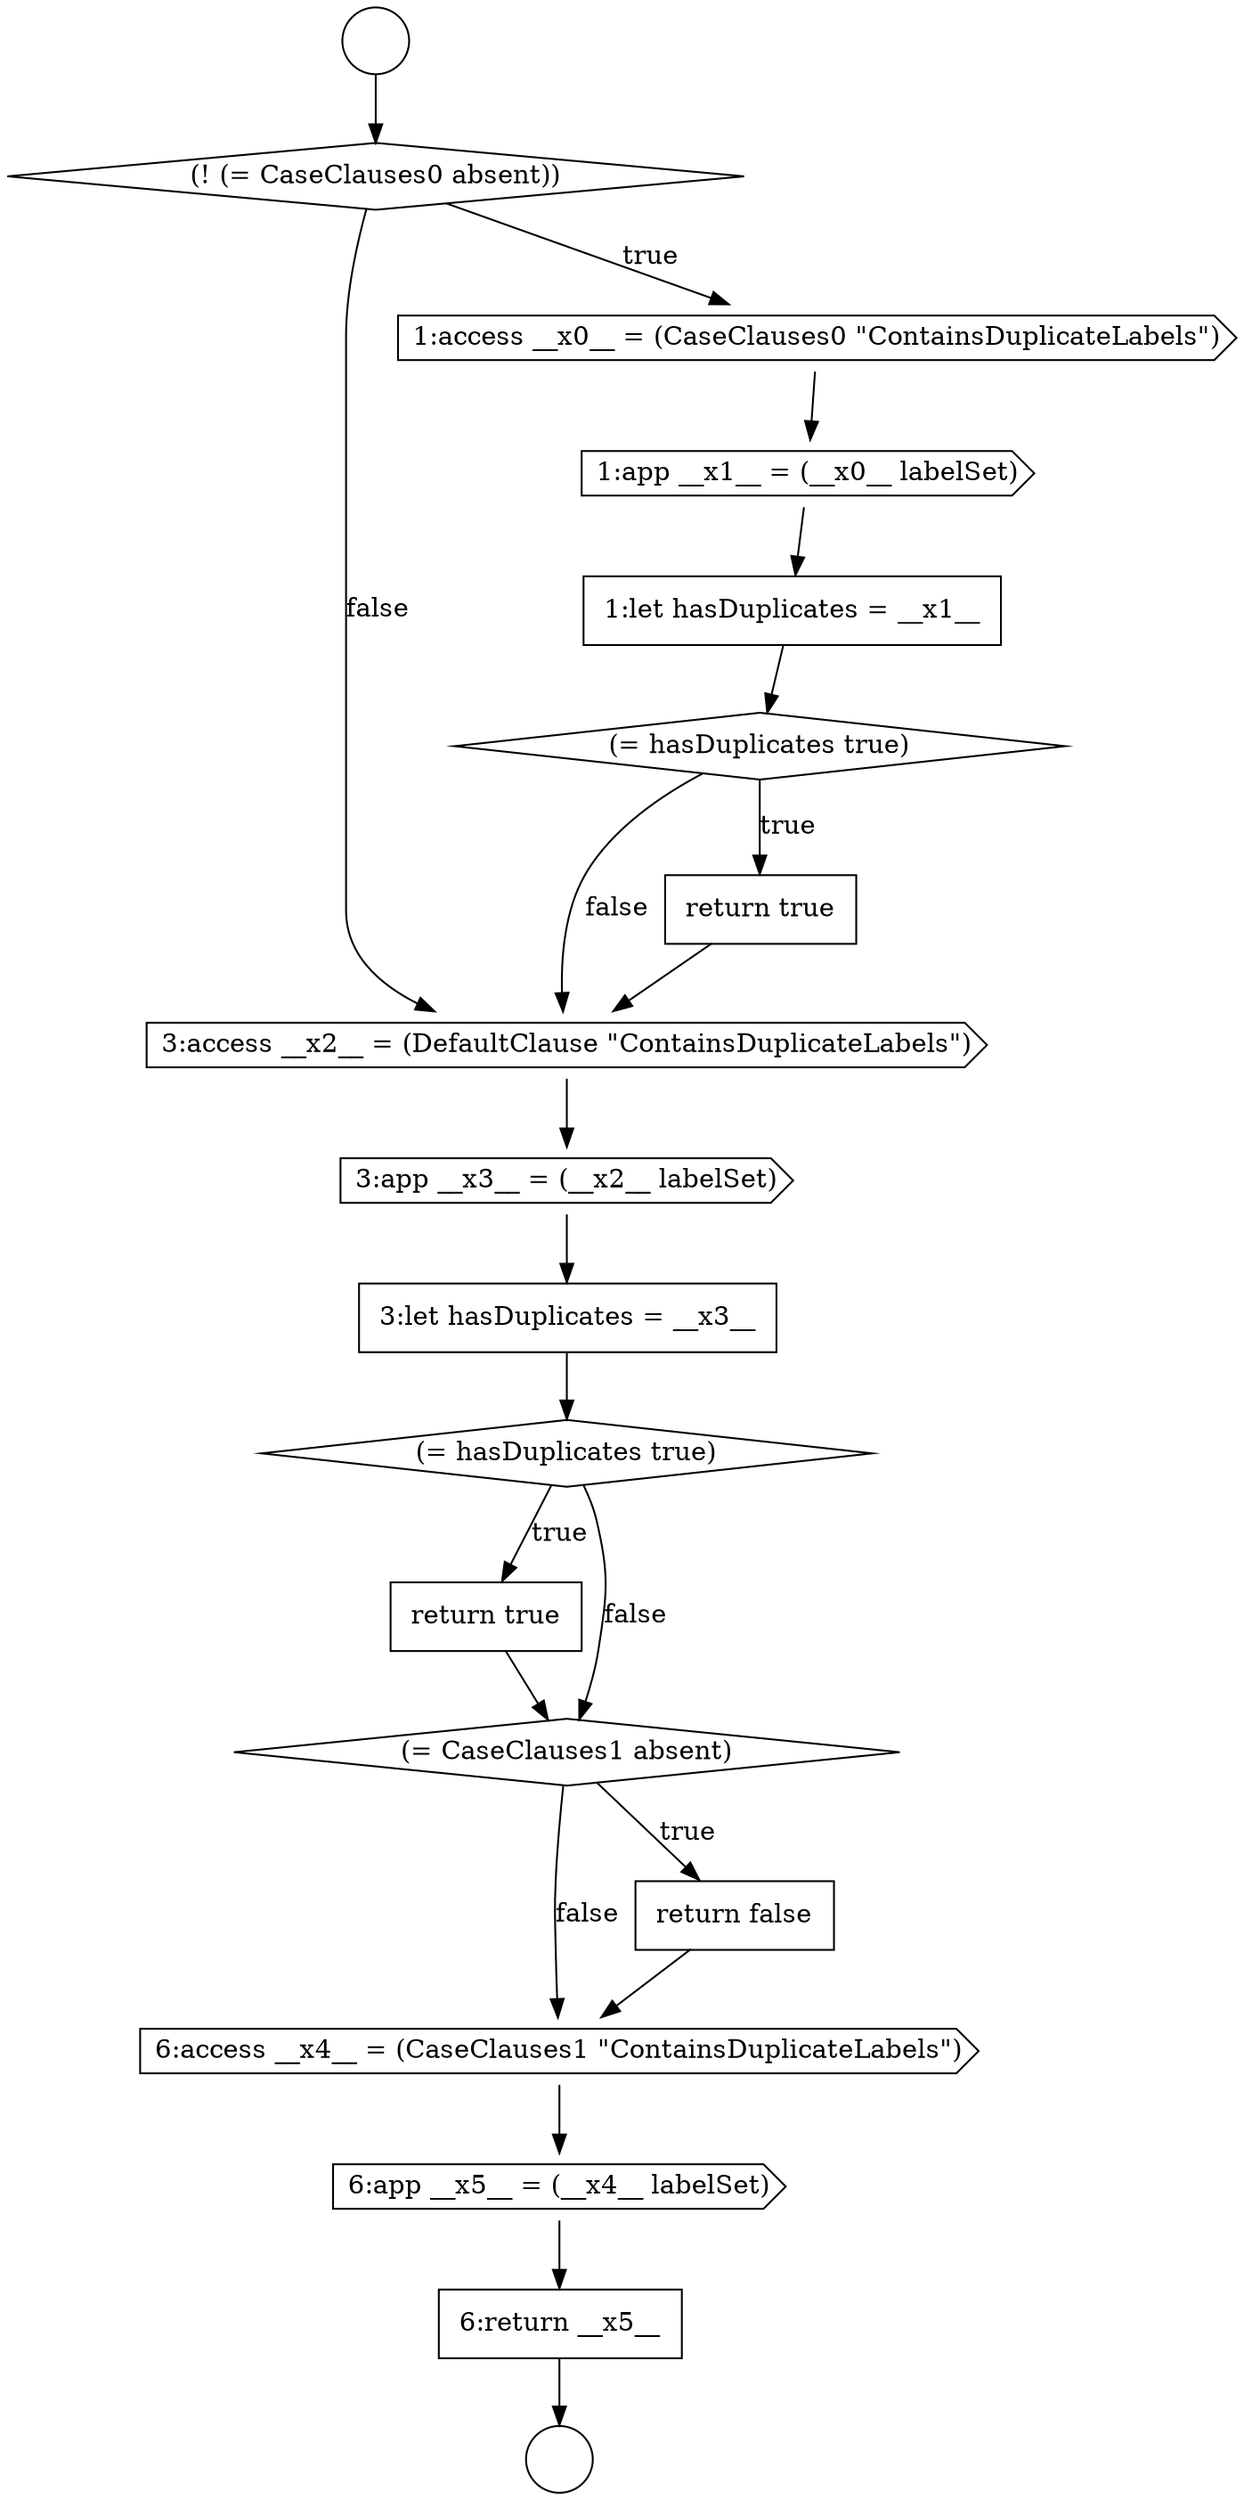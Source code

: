 digraph {
  node6971 [shape=cds, label=<<font color="black">3:access __x2__ = (DefaultClause &quot;ContainsDuplicateLabels&quot;)</font>> color="black" fillcolor="white" style=filled]
  node6968 [shape=none, margin=0, label=<<font color="black">
    <table border="0" cellborder="1" cellspacing="0" cellpadding="10">
      <tr><td align="left">1:let hasDuplicates = __x1__</td></tr>
    </table>
  </font>> color="black" fillcolor="white" style=filled]
  node6964 [shape=circle label=" " color="black" fillcolor="white" style=filled]
  node6972 [shape=cds, label=<<font color="black">3:app __x3__ = (__x2__ labelSet)</font>> color="black" fillcolor="white" style=filled]
  node6963 [shape=circle label=" " color="black" fillcolor="white" style=filled]
  node6966 [shape=cds, label=<<font color="black">1:access __x0__ = (CaseClauses0 &quot;ContainsDuplicateLabels&quot;)</font>> color="black" fillcolor="white" style=filled]
  node6975 [shape=none, margin=0, label=<<font color="black">
    <table border="0" cellborder="1" cellspacing="0" cellpadding="10">
      <tr><td align="left">return true</td></tr>
    </table>
  </font>> color="black" fillcolor="white" style=filled]
  node6979 [shape=cds, label=<<font color="black">6:app __x5__ = (__x4__ labelSet)</font>> color="black" fillcolor="white" style=filled]
  node6976 [shape=diamond, label=<<font color="black">(= CaseClauses1 absent)</font>> color="black" fillcolor="white" style=filled]
  node6967 [shape=cds, label=<<font color="black">1:app __x1__ = (__x0__ labelSet)</font>> color="black" fillcolor="white" style=filled]
  node6978 [shape=cds, label=<<font color="black">6:access __x4__ = (CaseClauses1 &quot;ContainsDuplicateLabels&quot;)</font>> color="black" fillcolor="white" style=filled]
  node6969 [shape=diamond, label=<<font color="black">(= hasDuplicates true)</font>> color="black" fillcolor="white" style=filled]
  node6974 [shape=diamond, label=<<font color="black">(= hasDuplicates true)</font>> color="black" fillcolor="white" style=filled]
  node6977 [shape=none, margin=0, label=<<font color="black">
    <table border="0" cellborder="1" cellspacing="0" cellpadding="10">
      <tr><td align="left">return false</td></tr>
    </table>
  </font>> color="black" fillcolor="white" style=filled]
  node6973 [shape=none, margin=0, label=<<font color="black">
    <table border="0" cellborder="1" cellspacing="0" cellpadding="10">
      <tr><td align="left">3:let hasDuplicates = __x3__</td></tr>
    </table>
  </font>> color="black" fillcolor="white" style=filled]
  node6965 [shape=diamond, label=<<font color="black">(! (= CaseClauses0 absent))</font>> color="black" fillcolor="white" style=filled]
  node6970 [shape=none, margin=0, label=<<font color="black">
    <table border="0" cellborder="1" cellspacing="0" cellpadding="10">
      <tr><td align="left">return true</td></tr>
    </table>
  </font>> color="black" fillcolor="white" style=filled]
  node6980 [shape=none, margin=0, label=<<font color="black">
    <table border="0" cellborder="1" cellspacing="0" cellpadding="10">
      <tr><td align="left">6:return __x5__</td></tr>
    </table>
  </font>> color="black" fillcolor="white" style=filled]
  node6966 -> node6967 [ color="black"]
  node6975 -> node6976 [ color="black"]
  node6977 -> node6978 [ color="black"]
  node6968 -> node6969 [ color="black"]
  node6974 -> node6975 [label=<<font color="black">true</font>> color="black"]
  node6974 -> node6976 [label=<<font color="black">false</font>> color="black"]
  node6978 -> node6979 [ color="black"]
  node6967 -> node6968 [ color="black"]
  node6980 -> node6964 [ color="black"]
  node6970 -> node6971 [ color="black"]
  node6976 -> node6977 [label=<<font color="black">true</font>> color="black"]
  node6976 -> node6978 [label=<<font color="black">false</font>> color="black"]
  node6973 -> node6974 [ color="black"]
  node6969 -> node6970 [label=<<font color="black">true</font>> color="black"]
  node6969 -> node6971 [label=<<font color="black">false</font>> color="black"]
  node6963 -> node6965 [ color="black"]
  node6965 -> node6966 [label=<<font color="black">true</font>> color="black"]
  node6965 -> node6971 [label=<<font color="black">false</font>> color="black"]
  node6979 -> node6980 [ color="black"]
  node6971 -> node6972 [ color="black"]
  node6972 -> node6973 [ color="black"]
}
